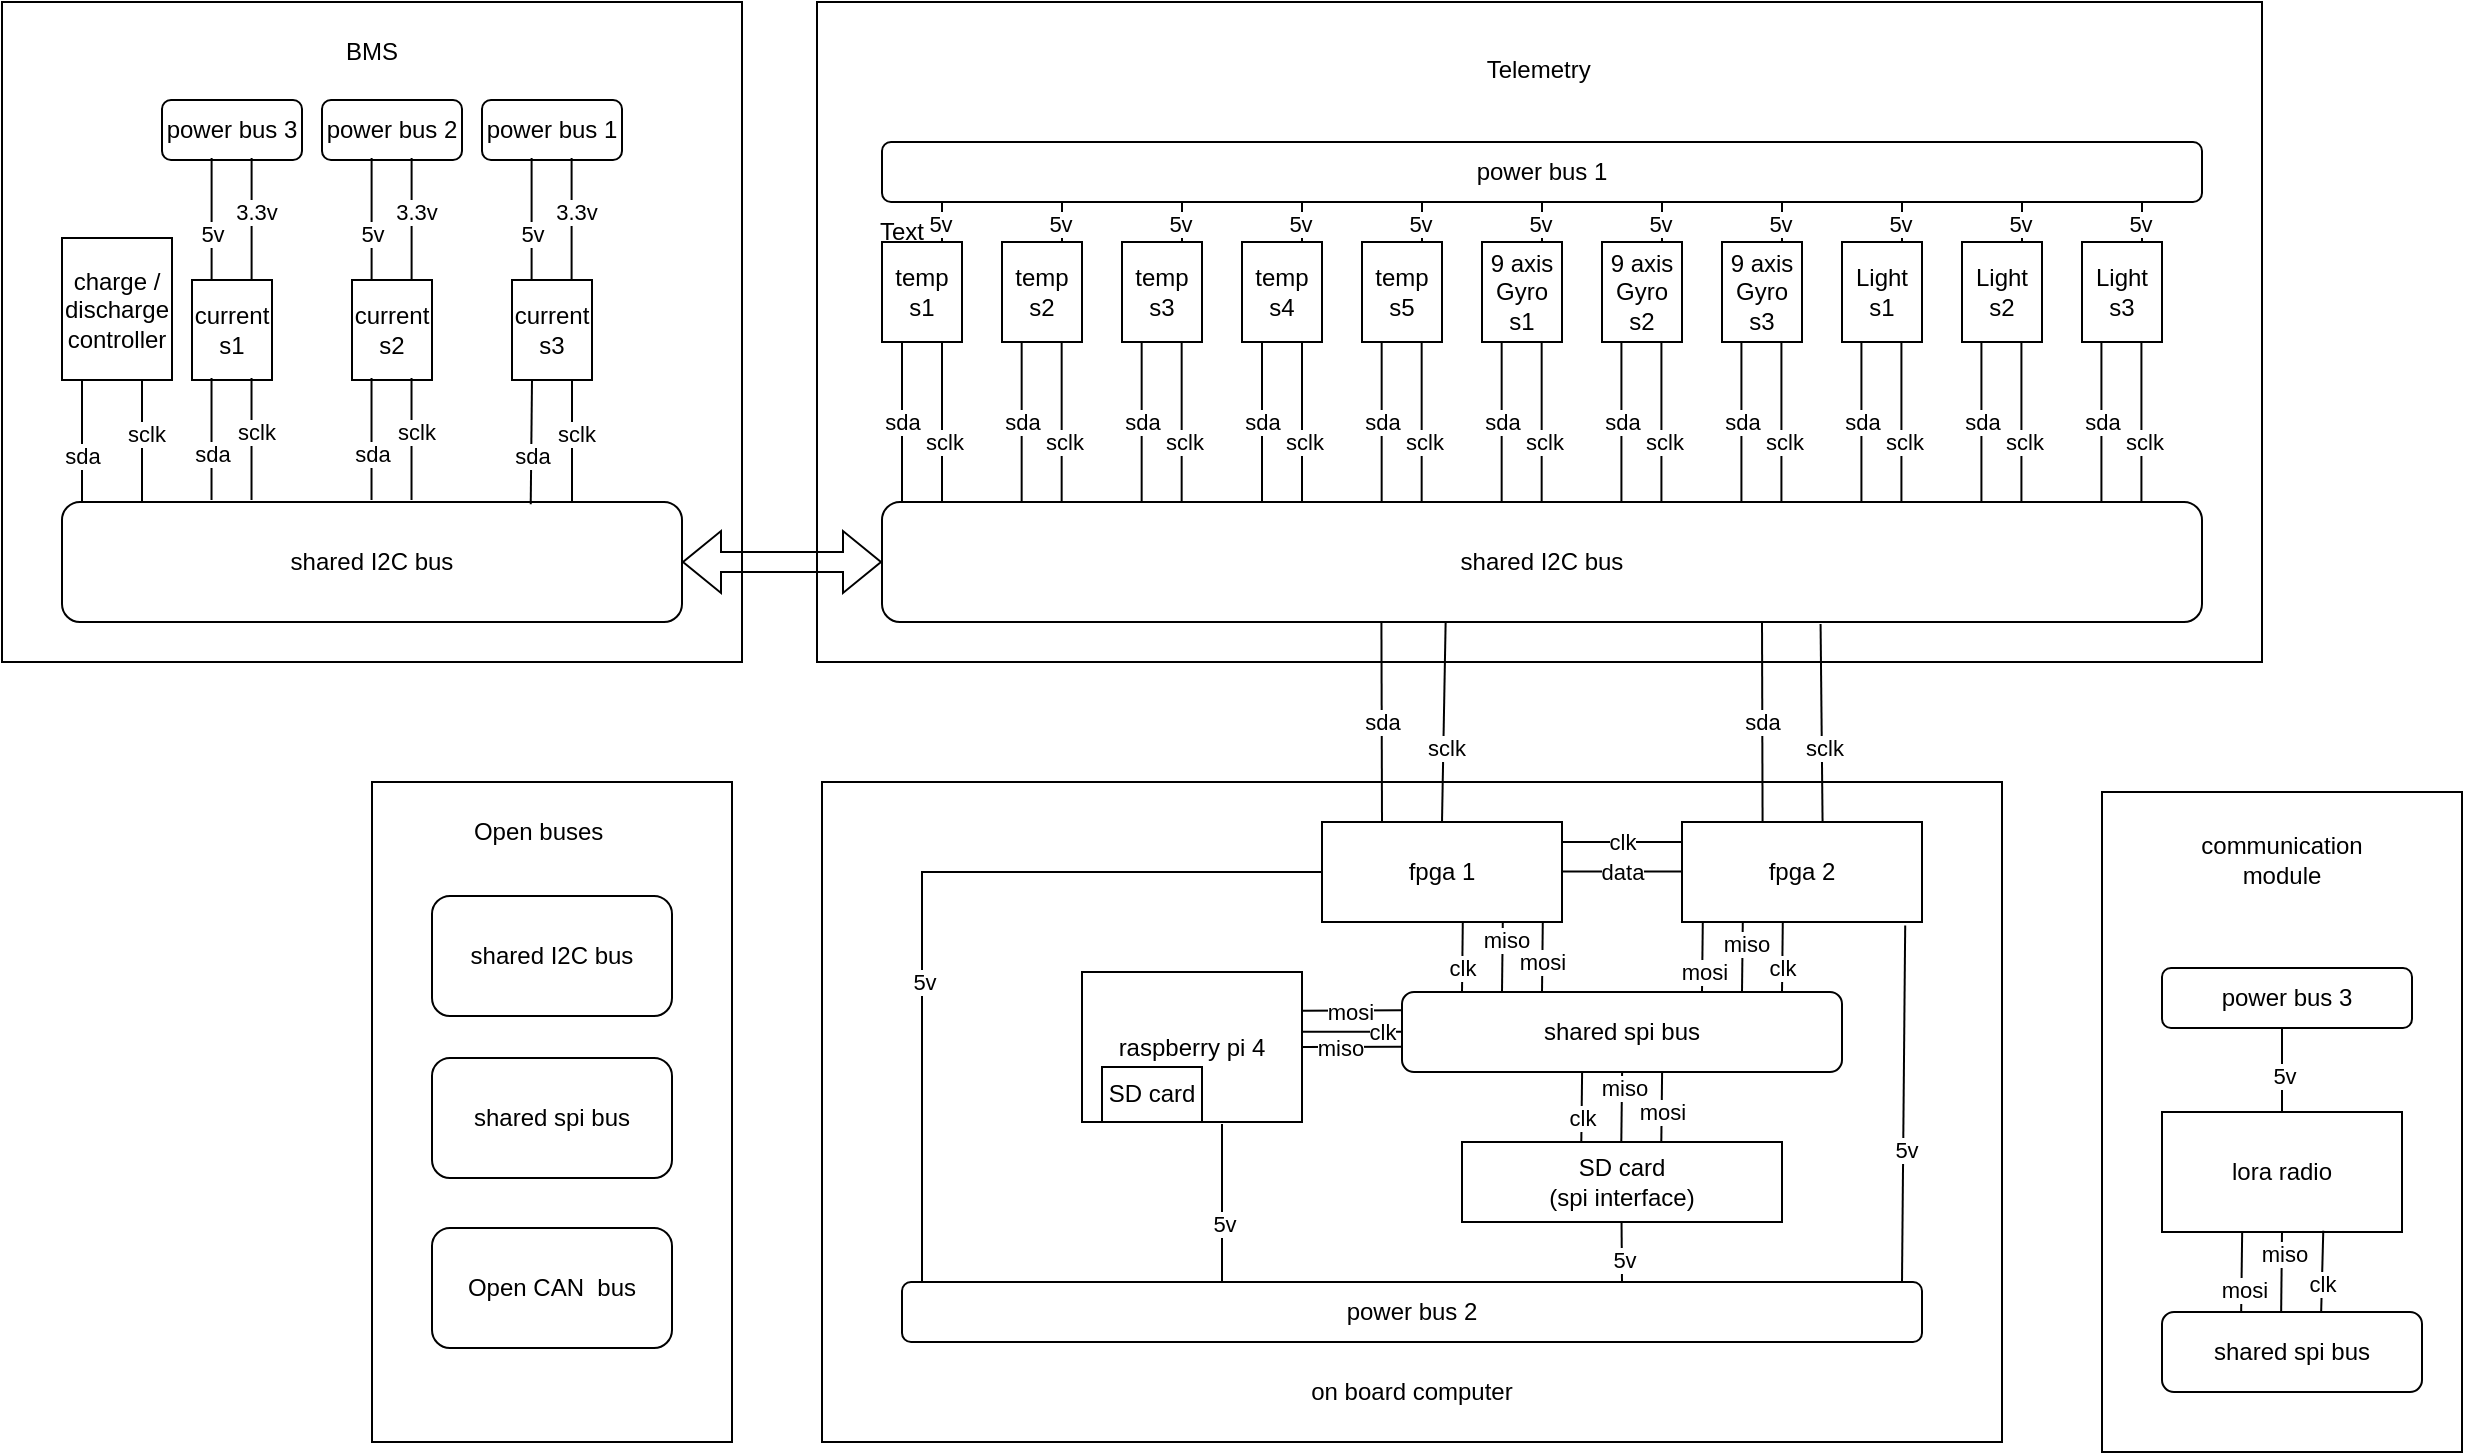 <mxfile version="25.0.3">
  <diagram name="Page-1" id="bsBIxXo66SyJ4SMhKerk">
    <mxGraphModel dx="2537" dy="2018" grid="1" gridSize="10" guides="1" tooltips="1" connect="1" arrows="1" fold="1" page="1" pageScale="1" pageWidth="850" pageHeight="1100" math="0" shadow="0">
      <root>
        <mxCell id="0" />
        <mxCell id="1" parent="0" />
        <mxCell id="qgOZdKixDzJ8qkSyJ_fD-238" value="" style="rounded=0;whiteSpace=wrap;html=1;" parent="1" vertex="1">
          <mxGeometry x="-95" y="380" width="180" height="330" as="geometry" />
        </mxCell>
        <mxCell id="qgOZdKixDzJ8qkSyJ_fD-114" value="" style="rounded=0;whiteSpace=wrap;html=1;" parent="1" vertex="1">
          <mxGeometry x="-280" y="-10" width="370" height="330" as="geometry" />
        </mxCell>
        <mxCell id="qgOZdKixDzJ8qkSyJ_fD-48" value="" style="rounded=0;whiteSpace=wrap;html=1;" parent="1" vertex="1">
          <mxGeometry x="127.5" y="-10" width="722.5" height="330" as="geometry" />
        </mxCell>
        <mxCell id="qgOZdKixDzJ8qkSyJ_fD-2" value="" style="rounded=0;whiteSpace=wrap;html=1;" parent="1" vertex="1">
          <mxGeometry x="130" y="380" width="590" height="330" as="geometry" />
        </mxCell>
        <mxCell id="qgOZdKixDzJ8qkSyJ_fD-5" value="shared I2C bus" style="rounded=1;whiteSpace=wrap;html=1;" parent="1" vertex="1">
          <mxGeometry x="160" y="240" width="660" height="60" as="geometry" />
        </mxCell>
        <mxCell id="qgOZdKixDzJ8qkSyJ_fD-6" value="raspberry pi 4" style="rounded=0;whiteSpace=wrap;html=1;" parent="1" vertex="1">
          <mxGeometry x="260" y="475" width="110" height="75" as="geometry" />
        </mxCell>
        <mxCell id="qgOZdKixDzJ8qkSyJ_fD-7" value="fpga 1" style="rounded=0;whiteSpace=wrap;html=1;" parent="1" vertex="1">
          <mxGeometry x="380" y="400" width="120" height="50" as="geometry" />
        </mxCell>
        <mxCell id="qgOZdKixDzJ8qkSyJ_fD-8" value="fpga 2" style="rounded=0;whiteSpace=wrap;html=1;" parent="1" vertex="1">
          <mxGeometry x="560" y="400" width="120" height="50" as="geometry" />
        </mxCell>
        <mxCell id="qgOZdKixDzJ8qkSyJ_fD-10" value="temp&lt;div&gt;s1&lt;/div&gt;" style="rounded=0;whiteSpace=wrap;html=1;" parent="1" vertex="1">
          <mxGeometry x="160" y="110" width="40" height="50" as="geometry" />
        </mxCell>
        <mxCell id="qgOZdKixDzJ8qkSyJ_fD-11" value="temp&lt;div&gt;s2&lt;/div&gt;" style="rounded=0;whiteSpace=wrap;html=1;" parent="1" vertex="1">
          <mxGeometry x="220" y="110" width="40" height="50" as="geometry" />
        </mxCell>
        <mxCell id="qgOZdKixDzJ8qkSyJ_fD-12" value="temp&lt;div&gt;s3&lt;/div&gt;" style="rounded=0;whiteSpace=wrap;html=1;" parent="1" vertex="1">
          <mxGeometry x="280" y="110" width="40" height="50" as="geometry" />
        </mxCell>
        <mxCell id="qgOZdKixDzJ8qkSyJ_fD-13" value="temp&lt;div&gt;s4&lt;/div&gt;" style="rounded=0;whiteSpace=wrap;html=1;" parent="1" vertex="1">
          <mxGeometry x="340" y="110" width="40" height="50" as="geometry" />
        </mxCell>
        <mxCell id="qgOZdKixDzJ8qkSyJ_fD-16" value="SD card" style="rounded=0;whiteSpace=wrap;html=1;" parent="1" vertex="1">
          <mxGeometry x="270" y="522.5" width="50" height="27.5" as="geometry" />
        </mxCell>
        <mxCell id="qgOZdKixDzJ8qkSyJ_fD-17" value="SD card&lt;div&gt;(spi interface)&lt;/div&gt;" style="rounded=0;whiteSpace=wrap;html=1;" parent="1" vertex="1">
          <mxGeometry x="450" y="560" width="160" height="40" as="geometry" />
        </mxCell>
        <mxCell id="qgOZdKixDzJ8qkSyJ_fD-18" value="temp&lt;div&gt;s5&lt;/div&gt;" style="rounded=0;whiteSpace=wrap;html=1;" parent="1" vertex="1">
          <mxGeometry x="400" y="110" width="40" height="50" as="geometry" />
        </mxCell>
        <mxCell id="qgOZdKixDzJ8qkSyJ_fD-21" value="9 axis&lt;div&gt;Gyro s1&lt;/div&gt;" style="rounded=0;whiteSpace=wrap;html=1;" parent="1" vertex="1">
          <mxGeometry x="460" y="110" width="40" height="50" as="geometry" />
        </mxCell>
        <mxCell id="qgOZdKixDzJ8qkSyJ_fD-22" value="9 axis&lt;div&gt;Gyro s2&lt;/div&gt;" style="rounded=0;whiteSpace=wrap;html=1;" parent="1" vertex="1">
          <mxGeometry x="520" y="110" width="40" height="50" as="geometry" />
        </mxCell>
        <mxCell id="qgOZdKixDzJ8qkSyJ_fD-23" value="9 axis&lt;div&gt;Gyro s3&lt;/div&gt;" style="rounded=0;whiteSpace=wrap;html=1;" parent="1" vertex="1">
          <mxGeometry x="580" y="110" width="40" height="50" as="geometry" />
        </mxCell>
        <mxCell id="qgOZdKixDzJ8qkSyJ_fD-25" value="current&lt;div&gt;s1&lt;/div&gt;" style="rounded=0;whiteSpace=wrap;html=1;" parent="1" vertex="1">
          <mxGeometry x="-185" y="129" width="40" height="50" as="geometry" />
        </mxCell>
        <mxCell id="qgOZdKixDzJ8qkSyJ_fD-26" value="current&lt;div&gt;s2&lt;/div&gt;" style="rounded=0;whiteSpace=wrap;html=1;" parent="1" vertex="1">
          <mxGeometry x="-105" y="129" width="40" height="50" as="geometry" />
        </mxCell>
        <mxCell id="qgOZdKixDzJ8qkSyJ_fD-27" value="current&lt;div&gt;s3&lt;/div&gt;" style="rounded=0;whiteSpace=wrap;html=1;" parent="1" vertex="1">
          <mxGeometry x="-25" y="129" width="40" height="50" as="geometry" />
        </mxCell>
        <mxCell id="qgOZdKixDzJ8qkSyJ_fD-49" value="Telemetry&amp;nbsp;" style="text;html=1;align=center;verticalAlign=middle;whiteSpace=wrap;rounded=0;" parent="1" vertex="1">
          <mxGeometry x="390" y="9" width="200" height="30" as="geometry" />
        </mxCell>
        <mxCell id="qgOZdKixDzJ8qkSyJ_fD-52" value="sda" style="endArrow=none;html=1;rounded=0;entryX=0.25;entryY=1;entryDx=0;entryDy=0;" parent="1" target="qgOZdKixDzJ8qkSyJ_fD-10" edge="1">
          <mxGeometry width="50" height="50" relative="1" as="geometry">
            <mxPoint x="170" y="240" as="sourcePoint" />
            <mxPoint x="220" y="190" as="targetPoint" />
          </mxGeometry>
        </mxCell>
        <mxCell id="qgOZdKixDzJ8qkSyJ_fD-53" value="" style="endArrow=none;html=1;rounded=0;entryX=0.25;entryY=1;entryDx=0;entryDy=0;" parent="1" edge="1">
          <mxGeometry width="50" height="50" relative="1" as="geometry">
            <mxPoint x="190" y="240" as="sourcePoint" />
            <mxPoint x="190" y="160" as="targetPoint" />
          </mxGeometry>
        </mxCell>
        <mxCell id="qgOZdKixDzJ8qkSyJ_fD-54" value="sclk" style="edgeLabel;html=1;align=center;verticalAlign=middle;resizable=0;points=[];" parent="qgOZdKixDzJ8qkSyJ_fD-53" vertex="1" connectable="0">
          <mxGeometry x="-0.25" y="-1" relative="1" as="geometry">
            <mxPoint as="offset" />
          </mxGeometry>
        </mxCell>
        <mxCell id="qgOZdKixDzJ8qkSyJ_fD-55" value="sda" style="endArrow=none;html=1;rounded=0;entryX=0.25;entryY=1;entryDx=0;entryDy=0;" parent="1" edge="1">
          <mxGeometry width="50" height="50" relative="1" as="geometry">
            <mxPoint x="229.83" y="240" as="sourcePoint" />
            <mxPoint x="229.83" y="160" as="targetPoint" />
          </mxGeometry>
        </mxCell>
        <mxCell id="qgOZdKixDzJ8qkSyJ_fD-56" value="" style="endArrow=none;html=1;rounded=0;entryX=0.25;entryY=1;entryDx=0;entryDy=0;" parent="1" edge="1">
          <mxGeometry width="50" height="50" relative="1" as="geometry">
            <mxPoint x="249.83" y="240" as="sourcePoint" />
            <mxPoint x="249.83" y="160" as="targetPoint" />
          </mxGeometry>
        </mxCell>
        <mxCell id="qgOZdKixDzJ8qkSyJ_fD-57" value="sclk" style="edgeLabel;html=1;align=center;verticalAlign=middle;resizable=0;points=[];" parent="qgOZdKixDzJ8qkSyJ_fD-56" vertex="1" connectable="0">
          <mxGeometry x="-0.25" y="-1" relative="1" as="geometry">
            <mxPoint as="offset" />
          </mxGeometry>
        </mxCell>
        <mxCell id="qgOZdKixDzJ8qkSyJ_fD-58" value="sda" style="endArrow=none;html=1;rounded=0;entryX=0.25;entryY=1;entryDx=0;entryDy=0;" parent="1" edge="1">
          <mxGeometry width="50" height="50" relative="1" as="geometry">
            <mxPoint x="289.83" y="240" as="sourcePoint" />
            <mxPoint x="289.83" y="160" as="targetPoint" />
          </mxGeometry>
        </mxCell>
        <mxCell id="qgOZdKixDzJ8qkSyJ_fD-59" value="" style="endArrow=none;html=1;rounded=0;entryX=0.25;entryY=1;entryDx=0;entryDy=0;" parent="1" edge="1">
          <mxGeometry width="50" height="50" relative="1" as="geometry">
            <mxPoint x="309.83" y="240" as="sourcePoint" />
            <mxPoint x="309.83" y="160" as="targetPoint" />
          </mxGeometry>
        </mxCell>
        <mxCell id="qgOZdKixDzJ8qkSyJ_fD-60" value="sclk" style="edgeLabel;html=1;align=center;verticalAlign=middle;resizable=0;points=[];" parent="qgOZdKixDzJ8qkSyJ_fD-59" vertex="1" connectable="0">
          <mxGeometry x="-0.25" y="-1" relative="1" as="geometry">
            <mxPoint as="offset" />
          </mxGeometry>
        </mxCell>
        <mxCell id="qgOZdKixDzJ8qkSyJ_fD-61" value="sda" style="endArrow=none;html=1;rounded=0;entryX=0.25;entryY=1;entryDx=0;entryDy=0;" parent="1" edge="1">
          <mxGeometry width="50" height="50" relative="1" as="geometry">
            <mxPoint x="350" y="240" as="sourcePoint" />
            <mxPoint x="350" y="160" as="targetPoint" />
          </mxGeometry>
        </mxCell>
        <mxCell id="qgOZdKixDzJ8qkSyJ_fD-62" value="" style="endArrow=none;html=1;rounded=0;entryX=0.25;entryY=1;entryDx=0;entryDy=0;" parent="1" edge="1">
          <mxGeometry width="50" height="50" relative="1" as="geometry">
            <mxPoint x="370" y="240" as="sourcePoint" />
            <mxPoint x="370" y="160" as="targetPoint" />
          </mxGeometry>
        </mxCell>
        <mxCell id="qgOZdKixDzJ8qkSyJ_fD-63" value="sclk" style="edgeLabel;html=1;align=center;verticalAlign=middle;resizable=0;points=[];" parent="qgOZdKixDzJ8qkSyJ_fD-62" vertex="1" connectable="0">
          <mxGeometry x="-0.25" y="-1" relative="1" as="geometry">
            <mxPoint as="offset" />
          </mxGeometry>
        </mxCell>
        <mxCell id="qgOZdKixDzJ8qkSyJ_fD-64" value="sda" style="endArrow=none;html=1;rounded=0;entryX=0.25;entryY=1;entryDx=0;entryDy=0;" parent="1" edge="1">
          <mxGeometry width="50" height="50" relative="1" as="geometry">
            <mxPoint x="409.83" y="240" as="sourcePoint" />
            <mxPoint x="409.83" y="160" as="targetPoint" />
          </mxGeometry>
        </mxCell>
        <mxCell id="qgOZdKixDzJ8qkSyJ_fD-65" value="" style="endArrow=none;html=1;rounded=0;entryX=0.25;entryY=1;entryDx=0;entryDy=0;" parent="1" edge="1">
          <mxGeometry width="50" height="50" relative="1" as="geometry">
            <mxPoint x="429.83" y="240" as="sourcePoint" />
            <mxPoint x="429.83" y="160" as="targetPoint" />
          </mxGeometry>
        </mxCell>
        <mxCell id="qgOZdKixDzJ8qkSyJ_fD-66" value="sclk" style="edgeLabel;html=1;align=center;verticalAlign=middle;resizable=0;points=[];" parent="qgOZdKixDzJ8qkSyJ_fD-65" vertex="1" connectable="0">
          <mxGeometry x="-0.25" y="-1" relative="1" as="geometry">
            <mxPoint as="offset" />
          </mxGeometry>
        </mxCell>
        <mxCell id="qgOZdKixDzJ8qkSyJ_fD-67" value="sda" style="endArrow=none;html=1;rounded=0;entryX=0.25;entryY=1;entryDx=0;entryDy=0;" parent="1" edge="1">
          <mxGeometry width="50" height="50" relative="1" as="geometry">
            <mxPoint x="469.83" y="240" as="sourcePoint" />
            <mxPoint x="469.83" y="160" as="targetPoint" />
          </mxGeometry>
        </mxCell>
        <mxCell id="qgOZdKixDzJ8qkSyJ_fD-68" value="" style="endArrow=none;html=1;rounded=0;entryX=0.25;entryY=1;entryDx=0;entryDy=0;" parent="1" edge="1">
          <mxGeometry width="50" height="50" relative="1" as="geometry">
            <mxPoint x="489.83" y="240" as="sourcePoint" />
            <mxPoint x="489.83" y="160" as="targetPoint" />
          </mxGeometry>
        </mxCell>
        <mxCell id="qgOZdKixDzJ8qkSyJ_fD-69" value="sclk" style="edgeLabel;html=1;align=center;verticalAlign=middle;resizable=0;points=[];" parent="qgOZdKixDzJ8qkSyJ_fD-68" vertex="1" connectable="0">
          <mxGeometry x="-0.25" y="-1" relative="1" as="geometry">
            <mxPoint as="offset" />
          </mxGeometry>
        </mxCell>
        <mxCell id="qgOZdKixDzJ8qkSyJ_fD-70" value="sda" style="endArrow=none;html=1;rounded=0;entryX=0.25;entryY=1;entryDx=0;entryDy=0;" parent="1" edge="1">
          <mxGeometry width="50" height="50" relative="1" as="geometry">
            <mxPoint x="529.71" y="240" as="sourcePoint" />
            <mxPoint x="529.71" y="160" as="targetPoint" />
          </mxGeometry>
        </mxCell>
        <mxCell id="qgOZdKixDzJ8qkSyJ_fD-71" value="" style="endArrow=none;html=1;rounded=0;entryX=0.25;entryY=1;entryDx=0;entryDy=0;" parent="1" edge="1">
          <mxGeometry width="50" height="50" relative="1" as="geometry">
            <mxPoint x="549.71" y="240" as="sourcePoint" />
            <mxPoint x="549.71" y="160" as="targetPoint" />
          </mxGeometry>
        </mxCell>
        <mxCell id="qgOZdKixDzJ8qkSyJ_fD-72" value="sclk" style="edgeLabel;html=1;align=center;verticalAlign=middle;resizable=0;points=[];" parent="qgOZdKixDzJ8qkSyJ_fD-71" vertex="1" connectable="0">
          <mxGeometry x="-0.25" y="-1" relative="1" as="geometry">
            <mxPoint as="offset" />
          </mxGeometry>
        </mxCell>
        <mxCell id="qgOZdKixDzJ8qkSyJ_fD-73" value="sda" style="endArrow=none;html=1;rounded=0;entryX=0.25;entryY=1;entryDx=0;entryDy=0;" parent="1" edge="1">
          <mxGeometry width="50" height="50" relative="1" as="geometry">
            <mxPoint x="589.71" y="240" as="sourcePoint" />
            <mxPoint x="589.71" y="160" as="targetPoint" />
          </mxGeometry>
        </mxCell>
        <mxCell id="qgOZdKixDzJ8qkSyJ_fD-74" value="" style="endArrow=none;html=1;rounded=0;entryX=0.25;entryY=1;entryDx=0;entryDy=0;" parent="1" edge="1">
          <mxGeometry width="50" height="50" relative="1" as="geometry">
            <mxPoint x="609.71" y="240" as="sourcePoint" />
            <mxPoint x="609.71" y="160" as="targetPoint" />
          </mxGeometry>
        </mxCell>
        <mxCell id="qgOZdKixDzJ8qkSyJ_fD-75" value="sclk" style="edgeLabel;html=1;align=center;verticalAlign=middle;resizable=0;points=[];" parent="qgOZdKixDzJ8qkSyJ_fD-74" vertex="1" connectable="0">
          <mxGeometry x="-0.25" y="-1" relative="1" as="geometry">
            <mxPoint as="offset" />
          </mxGeometry>
        </mxCell>
        <mxCell id="qgOZdKixDzJ8qkSyJ_fD-76" value="sda" style="endArrow=none;html=1;rounded=0;entryX=0.25;entryY=1;entryDx=0;entryDy=0;" parent="1" edge="1">
          <mxGeometry width="50" height="50" relative="1" as="geometry">
            <mxPoint x="649.71" y="240" as="sourcePoint" />
            <mxPoint x="649.71" y="160" as="targetPoint" />
          </mxGeometry>
        </mxCell>
        <mxCell id="qgOZdKixDzJ8qkSyJ_fD-77" value="" style="endArrow=none;html=1;rounded=0;entryX=0.25;entryY=1;entryDx=0;entryDy=0;" parent="1" edge="1">
          <mxGeometry width="50" height="50" relative="1" as="geometry">
            <mxPoint x="669.71" y="240" as="sourcePoint" />
            <mxPoint x="669.71" y="160" as="targetPoint" />
          </mxGeometry>
        </mxCell>
        <mxCell id="qgOZdKixDzJ8qkSyJ_fD-78" value="sclk" style="edgeLabel;html=1;align=center;verticalAlign=middle;resizable=0;points=[];" parent="qgOZdKixDzJ8qkSyJ_fD-77" vertex="1" connectable="0">
          <mxGeometry x="-0.25" y="-1" relative="1" as="geometry">
            <mxPoint as="offset" />
          </mxGeometry>
        </mxCell>
        <mxCell id="qgOZdKixDzJ8qkSyJ_fD-79" value="sda" style="endArrow=none;html=1;rounded=0;entryX=0.25;entryY=1;entryDx=0;entryDy=0;exitX=0.25;exitY=0;exitDx=0;exitDy=0;" parent="1" source="qgOZdKixDzJ8qkSyJ_fD-7" edge="1">
          <mxGeometry width="50" height="50" relative="1" as="geometry">
            <mxPoint x="409.71" y="380" as="sourcePoint" />
            <mxPoint x="409.71" y="300" as="targetPoint" />
          </mxGeometry>
        </mxCell>
        <mxCell id="qgOZdKixDzJ8qkSyJ_fD-80" value="" style="endArrow=none;html=1;rounded=0;exitX=0.422;exitY=0;exitDx=0;exitDy=0;exitPerimeter=0;entryX=0.427;entryY=0.999;entryDx=0;entryDy=0;entryPerimeter=0;" parent="1" target="qgOZdKixDzJ8qkSyJ_fD-5" edge="1">
          <mxGeometry width="50" height="50" relative="1" as="geometry">
            <mxPoint x="440" y="400" as="sourcePoint" />
            <mxPoint x="436.378" y="320" as="targetPoint" />
          </mxGeometry>
        </mxCell>
        <mxCell id="qgOZdKixDzJ8qkSyJ_fD-81" value="sclk" style="edgeLabel;html=1;align=center;verticalAlign=middle;resizable=0;points=[];" parent="qgOZdKixDzJ8qkSyJ_fD-80" vertex="1" connectable="0">
          <mxGeometry x="-0.25" y="-1" relative="1" as="geometry">
            <mxPoint as="offset" />
          </mxGeometry>
        </mxCell>
        <mxCell id="qgOZdKixDzJ8qkSyJ_fD-84" value="sda" style="endArrow=none;html=1;rounded=0;entryX=0.25;entryY=1;entryDx=0;entryDy=0;exitX=0.25;exitY=0;exitDx=0;exitDy=0;" parent="1" edge="1">
          <mxGeometry width="50" height="50" relative="1" as="geometry">
            <mxPoint x="600.29" y="400" as="sourcePoint" />
            <mxPoint x="600" y="300" as="targetPoint" />
          </mxGeometry>
        </mxCell>
        <mxCell id="qgOZdKixDzJ8qkSyJ_fD-85" value="" style="endArrow=none;html=1;rounded=0;exitX=0.422;exitY=0;exitDx=0;exitDy=0;exitPerimeter=0;entryX=0.537;entryY=1.011;entryDx=0;entryDy=0;entryPerimeter=0;" parent="1" edge="1">
          <mxGeometry width="50" height="50" relative="1" as="geometry">
            <mxPoint x="630.29" y="400" as="sourcePoint" />
            <mxPoint x="629.29" y="301" as="targetPoint" />
          </mxGeometry>
        </mxCell>
        <mxCell id="qgOZdKixDzJ8qkSyJ_fD-86" value="sclk" style="edgeLabel;html=1;align=center;verticalAlign=middle;resizable=0;points=[];" parent="qgOZdKixDzJ8qkSyJ_fD-85" vertex="1" connectable="0">
          <mxGeometry x="-0.25" y="-1" relative="1" as="geometry">
            <mxPoint as="offset" />
          </mxGeometry>
        </mxCell>
        <mxCell id="qgOZdKixDzJ8qkSyJ_fD-87" value="clk" style="endArrow=none;html=1;rounded=0;entryX=0;entryY=0.5;entryDx=0;entryDy=0;exitX=1;exitY=0.5;exitDx=0;exitDy=0;" parent="1" edge="1">
          <mxGeometry width="50" height="50" relative="1" as="geometry">
            <mxPoint x="500" y="410" as="sourcePoint" />
            <mxPoint x="560" y="410" as="targetPoint" />
          </mxGeometry>
        </mxCell>
        <mxCell id="qgOZdKixDzJ8qkSyJ_fD-88" value="data" style="endArrow=none;html=1;rounded=0;entryX=0;entryY=0.5;entryDx=0;entryDy=0;exitX=1;exitY=0.5;exitDx=0;exitDy=0;" parent="1" edge="1">
          <mxGeometry width="50" height="50" relative="1" as="geometry">
            <mxPoint x="500" y="424.71" as="sourcePoint" />
            <mxPoint x="560" y="424.71" as="targetPoint" />
          </mxGeometry>
        </mxCell>
        <mxCell id="qgOZdKixDzJ8qkSyJ_fD-101" value="" style="endArrow=none;html=1;rounded=0;entryX=0.67;entryY=0.992;entryDx=0;entryDy=0;entryPerimeter=0;exitX=0;exitY=0;exitDx=0;exitDy=0;" parent="1" edge="1">
          <mxGeometry width="50" height="50" relative="1" as="geometry">
            <mxPoint x="470" y="485.4" as="sourcePoint" />
            <mxPoint x="470.4" y="450" as="targetPoint" />
          </mxGeometry>
        </mxCell>
        <mxCell id="qgOZdKixDzJ8qkSyJ_fD-107" value="miso" style="edgeLabel;html=1;align=center;verticalAlign=middle;resizable=0;points=[];" parent="qgOZdKixDzJ8qkSyJ_fD-101" vertex="1" connectable="0">
          <mxGeometry x="0.537" y="-1" relative="1" as="geometry">
            <mxPoint as="offset" />
          </mxGeometry>
        </mxCell>
        <mxCell id="qgOZdKixDzJ8qkSyJ_fD-102" value="" style="endArrow=none;html=1;rounded=0;entryX=0.67;entryY=0.992;entryDx=0;entryDy=0;entryPerimeter=0;exitX=0;exitY=0;exitDx=0;exitDy=0;" parent="1" edge="1">
          <mxGeometry width="50" height="50" relative="1" as="geometry">
            <mxPoint x="490" y="485.4" as="sourcePoint" />
            <mxPoint x="490.4" y="450" as="targetPoint" />
          </mxGeometry>
        </mxCell>
        <mxCell id="qgOZdKixDzJ8qkSyJ_fD-108" value="mosi" style="edgeLabel;html=1;align=center;verticalAlign=middle;resizable=0;points=[];" parent="qgOZdKixDzJ8qkSyJ_fD-102" vertex="1" connectable="0">
          <mxGeometry x="-0.638" relative="1" as="geometry">
            <mxPoint y="-9" as="offset" />
          </mxGeometry>
        </mxCell>
        <mxCell id="qgOZdKixDzJ8qkSyJ_fD-103" value="" style="endArrow=none;html=1;rounded=0;entryX=0.67;entryY=0.992;entryDx=0;entryDy=0;entryPerimeter=0;exitX=0;exitY=0;exitDx=0;exitDy=0;" parent="1" edge="1">
          <mxGeometry width="50" height="50" relative="1" as="geometry">
            <mxPoint x="570" y="485.4" as="sourcePoint" />
            <mxPoint x="570.4" y="450" as="targetPoint" />
          </mxGeometry>
        </mxCell>
        <mxCell id="qgOZdKixDzJ8qkSyJ_fD-109" value="mosi" style="edgeLabel;html=1;align=center;verticalAlign=middle;resizable=0;points=[];" parent="qgOZdKixDzJ8qkSyJ_fD-103" vertex="1" connectable="0">
          <mxGeometry x="-0.419" y="-1" relative="1" as="geometry">
            <mxPoint as="offset" />
          </mxGeometry>
        </mxCell>
        <mxCell id="qgOZdKixDzJ8qkSyJ_fD-104" value="" style="endArrow=none;html=1;rounded=0;entryX=0.67;entryY=0.992;entryDx=0;entryDy=0;entryPerimeter=0;exitX=0;exitY=0;exitDx=0;exitDy=0;" parent="1" edge="1">
          <mxGeometry width="50" height="50" relative="1" as="geometry">
            <mxPoint x="590" y="485.4" as="sourcePoint" />
            <mxPoint x="590.4" y="450" as="targetPoint" />
          </mxGeometry>
        </mxCell>
        <mxCell id="qgOZdKixDzJ8qkSyJ_fD-110" value="miso" style="edgeLabel;html=1;align=center;verticalAlign=middle;resizable=0;points=[];" parent="qgOZdKixDzJ8qkSyJ_fD-104" vertex="1" connectable="0">
          <mxGeometry x="0.647" y="-1" relative="1" as="geometry">
            <mxPoint y="4" as="offset" />
          </mxGeometry>
        </mxCell>
        <mxCell id="qgOZdKixDzJ8qkSyJ_fD-105" value="" style="endArrow=none;html=1;rounded=0;entryX=0.67;entryY=0.992;entryDx=0;entryDy=0;entryPerimeter=0;exitX=0;exitY=0;exitDx=0;exitDy=0;" parent="1" edge="1">
          <mxGeometry width="50" height="50" relative="1" as="geometry">
            <mxPoint x="450" y="485.4" as="sourcePoint" />
            <mxPoint x="450.4" y="450" as="targetPoint" />
          </mxGeometry>
        </mxCell>
        <mxCell id="qgOZdKixDzJ8qkSyJ_fD-106" value="clk" style="edgeLabel;html=1;align=center;verticalAlign=middle;resizable=0;points=[];" parent="qgOZdKixDzJ8qkSyJ_fD-105" vertex="1" connectable="0">
          <mxGeometry x="-0.292" relative="1" as="geometry">
            <mxPoint as="offset" />
          </mxGeometry>
        </mxCell>
        <mxCell id="qgOZdKixDzJ8qkSyJ_fD-111" value="" style="endArrow=none;html=1;rounded=0;entryX=0.67;entryY=0.992;entryDx=0;entryDy=0;entryPerimeter=0;exitX=0;exitY=0;exitDx=0;exitDy=0;" parent="1" edge="1">
          <mxGeometry width="50" height="50" relative="1" as="geometry">
            <mxPoint x="610" y="485.4" as="sourcePoint" />
            <mxPoint x="610.4" y="450" as="targetPoint" />
          </mxGeometry>
        </mxCell>
        <mxCell id="qgOZdKixDzJ8qkSyJ_fD-112" value="clk" style="edgeLabel;html=1;align=center;verticalAlign=middle;resizable=0;points=[];" parent="qgOZdKixDzJ8qkSyJ_fD-111" vertex="1" connectable="0">
          <mxGeometry x="-0.292" relative="1" as="geometry">
            <mxPoint as="offset" />
          </mxGeometry>
        </mxCell>
        <mxCell id="qgOZdKixDzJ8qkSyJ_fD-116" value="shared I2C bus" style="rounded=1;whiteSpace=wrap;html=1;" parent="1" vertex="1">
          <mxGeometry x="-250" y="240" width="310" height="60" as="geometry" />
        </mxCell>
        <mxCell id="qgOZdKixDzJ8qkSyJ_fD-117" value="" style="shape=flexArrow;endArrow=classic;startArrow=classic;html=1;rounded=0;exitX=1;exitY=0.5;exitDx=0;exitDy=0;entryX=0;entryY=0.5;entryDx=0;entryDy=0;" parent="1" source="qgOZdKixDzJ8qkSyJ_fD-116" target="qgOZdKixDzJ8qkSyJ_fD-5" edge="1">
          <mxGeometry width="100" height="100" relative="1" as="geometry">
            <mxPoint x="-60" y="290" as="sourcePoint" />
            <mxPoint x="40" y="190" as="targetPoint" />
          </mxGeometry>
        </mxCell>
        <mxCell id="qgOZdKixDzJ8qkSyJ_fD-119" value="" style="endArrow=none;html=1;rounded=0;entryX=0.25;entryY=1;entryDx=0;entryDy=0;exitX=0.756;exitY=0.018;exitDx=0;exitDy=0;exitPerimeter=0;" parent="1" source="qgOZdKixDzJ8qkSyJ_fD-116" target="qgOZdKixDzJ8qkSyJ_fD-27" edge="1">
          <mxGeometry width="50" height="50" relative="1" as="geometry">
            <mxPoint x="20" y="200.002" as="sourcePoint" />
            <mxPoint x="-50" y="202.19" as="targetPoint" />
          </mxGeometry>
        </mxCell>
        <mxCell id="qgOZdKixDzJ8qkSyJ_fD-122" value="sda" style="edgeLabel;html=1;align=center;verticalAlign=middle;resizable=0;points=[];" parent="qgOZdKixDzJ8qkSyJ_fD-119" vertex="1" connectable="0">
          <mxGeometry x="-0.224" relative="1" as="geometry">
            <mxPoint as="offset" />
          </mxGeometry>
        </mxCell>
        <mxCell id="qgOZdKixDzJ8qkSyJ_fD-121" value="" style="endArrow=none;html=1;rounded=0;entryX=0.25;entryY=1;entryDx=0;entryDy=0;exitX=0.756;exitY=0.018;exitDx=0;exitDy=0;exitPerimeter=0;" parent="1" edge="1">
          <mxGeometry width="50" height="50" relative="1" as="geometry">
            <mxPoint x="5" y="240" as="sourcePoint" />
            <mxPoint x="5" y="179" as="targetPoint" />
          </mxGeometry>
        </mxCell>
        <mxCell id="qgOZdKixDzJ8qkSyJ_fD-123" value="sclk" style="edgeLabel;html=1;align=center;verticalAlign=middle;resizable=0;points=[];" parent="qgOZdKixDzJ8qkSyJ_fD-121" vertex="1" connectable="0">
          <mxGeometry x="0.12" y="-2" relative="1" as="geometry">
            <mxPoint as="offset" />
          </mxGeometry>
        </mxCell>
        <mxCell id="qgOZdKixDzJ8qkSyJ_fD-124" value="power bus 1" style="rounded=1;whiteSpace=wrap;html=1;" parent="1" vertex="1">
          <mxGeometry x="-40" y="39" width="70" height="30" as="geometry" />
        </mxCell>
        <mxCell id="qgOZdKixDzJ8qkSyJ_fD-126" value="" style="endArrow=none;html=1;rounded=0;entryX=0.25;entryY=1;entryDx=0;entryDy=0;exitX=0.756;exitY=0.018;exitDx=0;exitDy=0;exitPerimeter=0;" parent="1" edge="1">
          <mxGeometry width="50" height="50" relative="1" as="geometry">
            <mxPoint x="-15.2" y="129" as="sourcePoint" />
            <mxPoint x="-15.2" y="68" as="targetPoint" />
          </mxGeometry>
        </mxCell>
        <mxCell id="qgOZdKixDzJ8qkSyJ_fD-127" value="5v" style="edgeLabel;html=1;align=center;verticalAlign=middle;resizable=0;points=[];" parent="qgOZdKixDzJ8qkSyJ_fD-126" vertex="1" connectable="0">
          <mxGeometry x="-0.224" relative="1" as="geometry">
            <mxPoint as="offset" />
          </mxGeometry>
        </mxCell>
        <mxCell id="qgOZdKixDzJ8qkSyJ_fD-128" value="" style="endArrow=none;html=1;rounded=0;entryX=0.25;entryY=1;entryDx=0;entryDy=0;exitX=0.756;exitY=0.018;exitDx=0;exitDy=0;exitPerimeter=0;" parent="1" edge="1">
          <mxGeometry width="50" height="50" relative="1" as="geometry">
            <mxPoint x="4.8" y="129" as="sourcePoint" />
            <mxPoint x="4.8" y="68" as="targetPoint" />
          </mxGeometry>
        </mxCell>
        <mxCell id="qgOZdKixDzJ8qkSyJ_fD-129" value="3.3v" style="edgeLabel;html=1;align=center;verticalAlign=middle;resizable=0;points=[];" parent="qgOZdKixDzJ8qkSyJ_fD-128" vertex="1" connectable="0">
          <mxGeometry x="0.12" y="-2" relative="1" as="geometry">
            <mxPoint as="offset" />
          </mxGeometry>
        </mxCell>
        <mxCell id="qgOZdKixDzJ8qkSyJ_fD-130" value="power bus 1" style="rounded=1;whiteSpace=wrap;html=1;" parent="1" vertex="1">
          <mxGeometry x="160" y="60" width="660" height="30" as="geometry" />
        </mxCell>
        <mxCell id="qgOZdKixDzJ8qkSyJ_fD-131" value="" style="endArrow=none;html=1;rounded=0;exitX=0.75;exitY=0;exitDx=0;exitDy=0;" parent="1" source="qgOZdKixDzJ8qkSyJ_fD-10" edge="1">
          <mxGeometry width="50" height="50" relative="1" as="geometry">
            <mxPoint x="140" y="140" as="sourcePoint" />
            <mxPoint x="190" y="90" as="targetPoint" />
          </mxGeometry>
        </mxCell>
        <mxCell id="qgOZdKixDzJ8qkSyJ_fD-132" value="5v" style="edgeLabel;html=1;align=center;verticalAlign=middle;resizable=0;points=[];" parent="qgOZdKixDzJ8qkSyJ_fD-131" vertex="1" connectable="0">
          <mxGeometry x="-0.033" y="1" relative="1" as="geometry">
            <mxPoint as="offset" />
          </mxGeometry>
        </mxCell>
        <mxCell id="qgOZdKixDzJ8qkSyJ_fD-134" value="" style="endArrow=none;html=1;rounded=0;exitX=0.75;exitY=0;exitDx=0;exitDy=0;" parent="1" edge="1">
          <mxGeometry width="50" height="50" relative="1" as="geometry">
            <mxPoint x="250" y="110" as="sourcePoint" />
            <mxPoint x="250" y="90" as="targetPoint" />
          </mxGeometry>
        </mxCell>
        <mxCell id="qgOZdKixDzJ8qkSyJ_fD-135" value="5v" style="edgeLabel;html=1;align=center;verticalAlign=middle;resizable=0;points=[];" parent="qgOZdKixDzJ8qkSyJ_fD-134" vertex="1" connectable="0">
          <mxGeometry x="-0.033" y="1" relative="1" as="geometry">
            <mxPoint as="offset" />
          </mxGeometry>
        </mxCell>
        <mxCell id="qgOZdKixDzJ8qkSyJ_fD-136" value="" style="endArrow=none;html=1;rounded=0;exitX=0.75;exitY=0;exitDx=0;exitDy=0;" parent="1" edge="1">
          <mxGeometry width="50" height="50" relative="1" as="geometry">
            <mxPoint x="310" y="110" as="sourcePoint" />
            <mxPoint x="310" y="90" as="targetPoint" />
          </mxGeometry>
        </mxCell>
        <mxCell id="qgOZdKixDzJ8qkSyJ_fD-137" value="5v" style="edgeLabel;html=1;align=center;verticalAlign=middle;resizable=0;points=[];" parent="qgOZdKixDzJ8qkSyJ_fD-136" vertex="1" connectable="0">
          <mxGeometry x="-0.033" y="1" relative="1" as="geometry">
            <mxPoint as="offset" />
          </mxGeometry>
        </mxCell>
        <mxCell id="qgOZdKixDzJ8qkSyJ_fD-138" value="" style="endArrow=none;html=1;rounded=0;exitX=0.75;exitY=0;exitDx=0;exitDy=0;" parent="1" edge="1">
          <mxGeometry width="50" height="50" relative="1" as="geometry">
            <mxPoint x="370" y="110" as="sourcePoint" />
            <mxPoint x="370" y="90" as="targetPoint" />
          </mxGeometry>
        </mxCell>
        <mxCell id="qgOZdKixDzJ8qkSyJ_fD-139" value="5v" style="edgeLabel;html=1;align=center;verticalAlign=middle;resizable=0;points=[];" parent="qgOZdKixDzJ8qkSyJ_fD-138" vertex="1" connectable="0">
          <mxGeometry x="-0.033" y="1" relative="1" as="geometry">
            <mxPoint as="offset" />
          </mxGeometry>
        </mxCell>
        <mxCell id="qgOZdKixDzJ8qkSyJ_fD-140" value="" style="endArrow=none;html=1;rounded=0;exitX=0.75;exitY=0;exitDx=0;exitDy=0;" parent="1" edge="1">
          <mxGeometry width="50" height="50" relative="1" as="geometry">
            <mxPoint x="430" y="110" as="sourcePoint" />
            <mxPoint x="430" y="90" as="targetPoint" />
          </mxGeometry>
        </mxCell>
        <mxCell id="qgOZdKixDzJ8qkSyJ_fD-141" value="5v" style="edgeLabel;html=1;align=center;verticalAlign=middle;resizable=0;points=[];" parent="qgOZdKixDzJ8qkSyJ_fD-140" vertex="1" connectable="0">
          <mxGeometry x="-0.033" y="1" relative="1" as="geometry">
            <mxPoint as="offset" />
          </mxGeometry>
        </mxCell>
        <mxCell id="qgOZdKixDzJ8qkSyJ_fD-142" value="" style="endArrow=none;html=1;rounded=0;exitX=0.75;exitY=0;exitDx=0;exitDy=0;" parent="1" edge="1">
          <mxGeometry width="50" height="50" relative="1" as="geometry">
            <mxPoint x="490" y="110" as="sourcePoint" />
            <mxPoint x="490" y="90" as="targetPoint" />
          </mxGeometry>
        </mxCell>
        <mxCell id="qgOZdKixDzJ8qkSyJ_fD-143" value="5v" style="edgeLabel;html=1;align=center;verticalAlign=middle;resizable=0;points=[];" parent="qgOZdKixDzJ8qkSyJ_fD-142" vertex="1" connectable="0">
          <mxGeometry x="-0.033" y="1" relative="1" as="geometry">
            <mxPoint as="offset" />
          </mxGeometry>
        </mxCell>
        <mxCell id="qgOZdKixDzJ8qkSyJ_fD-144" value="" style="endArrow=none;html=1;rounded=0;exitX=0.75;exitY=0;exitDx=0;exitDy=0;" parent="1" edge="1">
          <mxGeometry width="50" height="50" relative="1" as="geometry">
            <mxPoint x="550" y="110" as="sourcePoint" />
            <mxPoint x="550" y="90" as="targetPoint" />
          </mxGeometry>
        </mxCell>
        <mxCell id="qgOZdKixDzJ8qkSyJ_fD-145" value="5v" style="edgeLabel;html=1;align=center;verticalAlign=middle;resizable=0;points=[];" parent="qgOZdKixDzJ8qkSyJ_fD-144" vertex="1" connectable="0">
          <mxGeometry x="-0.033" y="1" relative="1" as="geometry">
            <mxPoint as="offset" />
          </mxGeometry>
        </mxCell>
        <mxCell id="qgOZdKixDzJ8qkSyJ_fD-146" value="" style="endArrow=none;html=1;rounded=0;exitX=0.75;exitY=0;exitDx=0;exitDy=0;" parent="1" edge="1">
          <mxGeometry width="50" height="50" relative="1" as="geometry">
            <mxPoint x="610" y="110" as="sourcePoint" />
            <mxPoint x="610" y="90" as="targetPoint" />
          </mxGeometry>
        </mxCell>
        <mxCell id="qgOZdKixDzJ8qkSyJ_fD-147" value="5v" style="edgeLabel;html=1;align=center;verticalAlign=middle;resizable=0;points=[];" parent="qgOZdKixDzJ8qkSyJ_fD-146" vertex="1" connectable="0">
          <mxGeometry x="-0.033" y="1" relative="1" as="geometry">
            <mxPoint as="offset" />
          </mxGeometry>
        </mxCell>
        <mxCell id="qgOZdKixDzJ8qkSyJ_fD-148" value="" style="endArrow=none;html=1;rounded=0;exitX=0.75;exitY=0;exitDx=0;exitDy=0;" parent="1" edge="1">
          <mxGeometry width="50" height="50" relative="1" as="geometry">
            <mxPoint x="670" y="110" as="sourcePoint" />
            <mxPoint x="670" y="90" as="targetPoint" />
          </mxGeometry>
        </mxCell>
        <mxCell id="qgOZdKixDzJ8qkSyJ_fD-149" value="5v" style="edgeLabel;html=1;align=center;verticalAlign=middle;resizable=0;points=[];" parent="qgOZdKixDzJ8qkSyJ_fD-148" vertex="1" connectable="0">
          <mxGeometry x="-0.033" y="1" relative="1" as="geometry">
            <mxPoint as="offset" />
          </mxGeometry>
        </mxCell>
        <mxCell id="qgOZdKixDzJ8qkSyJ_fD-150" value="" style="endArrow=none;html=1;rounded=0;entryX=0.25;entryY=1;entryDx=0;entryDy=0;exitX=0.756;exitY=0.018;exitDx=0;exitDy=0;exitPerimeter=0;" parent="1" edge="1">
          <mxGeometry width="50" height="50" relative="1" as="geometry">
            <mxPoint x="-95.24" y="239" as="sourcePoint" />
            <mxPoint x="-95.24" y="178" as="targetPoint" />
          </mxGeometry>
        </mxCell>
        <mxCell id="qgOZdKixDzJ8qkSyJ_fD-151" value="sda" style="edgeLabel;html=1;align=center;verticalAlign=middle;resizable=0;points=[];" parent="qgOZdKixDzJ8qkSyJ_fD-150" vertex="1" connectable="0">
          <mxGeometry x="-0.224" relative="1" as="geometry">
            <mxPoint as="offset" />
          </mxGeometry>
        </mxCell>
        <mxCell id="qgOZdKixDzJ8qkSyJ_fD-152" value="" style="endArrow=none;html=1;rounded=0;entryX=0.25;entryY=1;entryDx=0;entryDy=0;exitX=0.756;exitY=0.018;exitDx=0;exitDy=0;exitPerimeter=0;" parent="1" edge="1">
          <mxGeometry width="50" height="50" relative="1" as="geometry">
            <mxPoint x="-75.24" y="239" as="sourcePoint" />
            <mxPoint x="-75.24" y="178" as="targetPoint" />
          </mxGeometry>
        </mxCell>
        <mxCell id="qgOZdKixDzJ8qkSyJ_fD-153" value="sclk" style="edgeLabel;html=1;align=center;verticalAlign=middle;resizable=0;points=[];" parent="qgOZdKixDzJ8qkSyJ_fD-152" vertex="1" connectable="0">
          <mxGeometry x="0.12" y="-2" relative="1" as="geometry">
            <mxPoint as="offset" />
          </mxGeometry>
        </mxCell>
        <mxCell id="qgOZdKixDzJ8qkSyJ_fD-154" value="" style="endArrow=none;html=1;rounded=0;entryX=0.25;entryY=1;entryDx=0;entryDy=0;exitX=0.756;exitY=0.018;exitDx=0;exitDy=0;exitPerimeter=0;" parent="1" edge="1">
          <mxGeometry width="50" height="50" relative="1" as="geometry">
            <mxPoint x="-175.24" y="239" as="sourcePoint" />
            <mxPoint x="-175.24" y="178" as="targetPoint" />
          </mxGeometry>
        </mxCell>
        <mxCell id="qgOZdKixDzJ8qkSyJ_fD-155" value="sda" style="edgeLabel;html=1;align=center;verticalAlign=middle;resizable=0;points=[];" parent="qgOZdKixDzJ8qkSyJ_fD-154" vertex="1" connectable="0">
          <mxGeometry x="-0.224" relative="1" as="geometry">
            <mxPoint as="offset" />
          </mxGeometry>
        </mxCell>
        <mxCell id="qgOZdKixDzJ8qkSyJ_fD-156" value="" style="endArrow=none;html=1;rounded=0;entryX=0.25;entryY=1;entryDx=0;entryDy=0;exitX=0.756;exitY=0.018;exitDx=0;exitDy=0;exitPerimeter=0;" parent="1" edge="1">
          <mxGeometry width="50" height="50" relative="1" as="geometry">
            <mxPoint x="-155.24" y="239" as="sourcePoint" />
            <mxPoint x="-155.24" y="178" as="targetPoint" />
          </mxGeometry>
        </mxCell>
        <mxCell id="qgOZdKixDzJ8qkSyJ_fD-157" value="sclk" style="edgeLabel;html=1;align=center;verticalAlign=middle;resizable=0;points=[];" parent="qgOZdKixDzJ8qkSyJ_fD-156" vertex="1" connectable="0">
          <mxGeometry x="0.12" y="-2" relative="1" as="geometry">
            <mxPoint as="offset" />
          </mxGeometry>
        </mxCell>
        <mxCell id="qgOZdKixDzJ8qkSyJ_fD-158" value="power bus 2" style="rounded=1;whiteSpace=wrap;html=1;" parent="1" vertex="1">
          <mxGeometry x="-120" y="39" width="70" height="30" as="geometry" />
        </mxCell>
        <mxCell id="qgOZdKixDzJ8qkSyJ_fD-159" value="" style="endArrow=none;html=1;rounded=0;entryX=0.25;entryY=1;entryDx=0;entryDy=0;exitX=0.756;exitY=0.018;exitDx=0;exitDy=0;exitPerimeter=0;" parent="1" edge="1">
          <mxGeometry width="50" height="50" relative="1" as="geometry">
            <mxPoint x="-95.2" y="129" as="sourcePoint" />
            <mxPoint x="-95.2" y="68" as="targetPoint" />
          </mxGeometry>
        </mxCell>
        <mxCell id="qgOZdKixDzJ8qkSyJ_fD-160" value="5v" style="edgeLabel;html=1;align=center;verticalAlign=middle;resizable=0;points=[];" parent="qgOZdKixDzJ8qkSyJ_fD-159" vertex="1" connectable="0">
          <mxGeometry x="-0.224" relative="1" as="geometry">
            <mxPoint as="offset" />
          </mxGeometry>
        </mxCell>
        <mxCell id="qgOZdKixDzJ8qkSyJ_fD-161" value="" style="endArrow=none;html=1;rounded=0;entryX=0.25;entryY=1;entryDx=0;entryDy=0;exitX=0.756;exitY=0.018;exitDx=0;exitDy=0;exitPerimeter=0;" parent="1" edge="1">
          <mxGeometry width="50" height="50" relative="1" as="geometry">
            <mxPoint x="-75.2" y="129" as="sourcePoint" />
            <mxPoint x="-75.2" y="68" as="targetPoint" />
          </mxGeometry>
        </mxCell>
        <mxCell id="qgOZdKixDzJ8qkSyJ_fD-162" value="3.3v" style="edgeLabel;html=1;align=center;verticalAlign=middle;resizable=0;points=[];" parent="qgOZdKixDzJ8qkSyJ_fD-161" vertex="1" connectable="0">
          <mxGeometry x="0.12" y="-2" relative="1" as="geometry">
            <mxPoint as="offset" />
          </mxGeometry>
        </mxCell>
        <mxCell id="qgOZdKixDzJ8qkSyJ_fD-163" value="power bus 3" style="rounded=1;whiteSpace=wrap;html=1;" parent="1" vertex="1">
          <mxGeometry x="-200" y="39" width="70" height="30" as="geometry" />
        </mxCell>
        <mxCell id="qgOZdKixDzJ8qkSyJ_fD-164" value="" style="endArrow=none;html=1;rounded=0;entryX=0.25;entryY=1;entryDx=0;entryDy=0;exitX=0.756;exitY=0.018;exitDx=0;exitDy=0;exitPerimeter=0;" parent="1" edge="1">
          <mxGeometry width="50" height="50" relative="1" as="geometry">
            <mxPoint x="-175.2" y="129" as="sourcePoint" />
            <mxPoint x="-175.2" y="68" as="targetPoint" />
          </mxGeometry>
        </mxCell>
        <mxCell id="qgOZdKixDzJ8qkSyJ_fD-165" value="5v" style="edgeLabel;html=1;align=center;verticalAlign=middle;resizable=0;points=[];" parent="qgOZdKixDzJ8qkSyJ_fD-164" vertex="1" connectable="0">
          <mxGeometry x="-0.224" relative="1" as="geometry">
            <mxPoint as="offset" />
          </mxGeometry>
        </mxCell>
        <mxCell id="qgOZdKixDzJ8qkSyJ_fD-166" value="" style="endArrow=none;html=1;rounded=0;entryX=0.25;entryY=1;entryDx=0;entryDy=0;exitX=0.756;exitY=0.018;exitDx=0;exitDy=0;exitPerimeter=0;" parent="1" edge="1">
          <mxGeometry width="50" height="50" relative="1" as="geometry">
            <mxPoint x="-155.2" y="129" as="sourcePoint" />
            <mxPoint x="-155.2" y="68" as="targetPoint" />
          </mxGeometry>
        </mxCell>
        <mxCell id="qgOZdKixDzJ8qkSyJ_fD-167" value="3.3v" style="edgeLabel;html=1;align=center;verticalAlign=middle;resizable=0;points=[];" parent="qgOZdKixDzJ8qkSyJ_fD-166" vertex="1" connectable="0">
          <mxGeometry x="0.12" y="-2" relative="1" as="geometry">
            <mxPoint as="offset" />
          </mxGeometry>
        </mxCell>
        <mxCell id="qgOZdKixDzJ8qkSyJ_fD-168" value="Text" style="text;html=1;align=center;verticalAlign=middle;whiteSpace=wrap;rounded=0;" parent="1" vertex="1">
          <mxGeometry x="140" y="90" width="60" height="30" as="geometry" />
        </mxCell>
        <mxCell id="qgOZdKixDzJ8qkSyJ_fD-169" value="BMS" style="text;html=1;align=center;verticalAlign=middle;whiteSpace=wrap;rounded=0;" parent="1" vertex="1">
          <mxGeometry x="-125" width="60" height="30" as="geometry" />
        </mxCell>
        <mxCell id="qgOZdKixDzJ8qkSyJ_fD-170" value="charge /&lt;div&gt;discharge&lt;/div&gt;&lt;div&gt;controller&lt;/div&gt;" style="rounded=0;whiteSpace=wrap;html=1;" parent="1" vertex="1">
          <mxGeometry x="-250" y="108" width="55" height="71" as="geometry" />
        </mxCell>
        <mxCell id="qgOZdKixDzJ8qkSyJ_fD-171" value="" style="endArrow=none;html=1;rounded=0;entryX=0.25;entryY=1;entryDx=0;entryDy=0;exitX=0.756;exitY=0.018;exitDx=0;exitDy=0;exitPerimeter=0;" parent="1" edge="1">
          <mxGeometry width="50" height="50" relative="1" as="geometry">
            <mxPoint x="-240.0" y="240" as="sourcePoint" />
            <mxPoint x="-240.0" y="179" as="targetPoint" />
          </mxGeometry>
        </mxCell>
        <mxCell id="qgOZdKixDzJ8qkSyJ_fD-172" value="sda" style="edgeLabel;html=1;align=center;verticalAlign=middle;resizable=0;points=[];" parent="qgOZdKixDzJ8qkSyJ_fD-171" vertex="1" connectable="0">
          <mxGeometry x="-0.224" relative="1" as="geometry">
            <mxPoint as="offset" />
          </mxGeometry>
        </mxCell>
        <mxCell id="qgOZdKixDzJ8qkSyJ_fD-173" value="" style="endArrow=none;html=1;rounded=0;entryX=0.25;entryY=1;entryDx=0;entryDy=0;exitX=0.756;exitY=0.018;exitDx=0;exitDy=0;exitPerimeter=0;" parent="1" edge="1">
          <mxGeometry width="50" height="50" relative="1" as="geometry">
            <mxPoint x="-210.0" y="240" as="sourcePoint" />
            <mxPoint x="-210.0" y="179" as="targetPoint" />
          </mxGeometry>
        </mxCell>
        <mxCell id="qgOZdKixDzJ8qkSyJ_fD-174" value="sclk" style="edgeLabel;html=1;align=center;verticalAlign=middle;resizable=0;points=[];" parent="qgOZdKixDzJ8qkSyJ_fD-173" vertex="1" connectable="0">
          <mxGeometry x="0.12" y="-2" relative="1" as="geometry">
            <mxPoint as="offset" />
          </mxGeometry>
        </mxCell>
        <mxCell id="qgOZdKixDzJ8qkSyJ_fD-176" value="power bus 2" style="rounded=1;whiteSpace=wrap;html=1;" parent="1" vertex="1">
          <mxGeometry x="170" y="630" width="510" height="30" as="geometry" />
        </mxCell>
        <mxCell id="qgOZdKixDzJ8qkSyJ_fD-178" value="" style="endArrow=none;html=1;rounded=0;" parent="1" edge="1">
          <mxGeometry width="50" height="50" relative="1" as="geometry">
            <mxPoint x="330" y="630" as="sourcePoint" />
            <mxPoint x="330" y="551" as="targetPoint" />
          </mxGeometry>
        </mxCell>
        <mxCell id="qgOZdKixDzJ8qkSyJ_fD-179" value="5v" style="edgeLabel;html=1;align=center;verticalAlign=middle;resizable=0;points=[];" parent="qgOZdKixDzJ8qkSyJ_fD-178" vertex="1" connectable="0">
          <mxGeometry x="-0.256" y="-1" relative="1" as="geometry">
            <mxPoint as="offset" />
          </mxGeometry>
        </mxCell>
        <mxCell id="qgOZdKixDzJ8qkSyJ_fD-180" value="" style="endArrow=none;html=1;rounded=0;entryX=0.93;entryY=1.034;entryDx=0;entryDy=0;entryPerimeter=0;" parent="1" target="qgOZdKixDzJ8qkSyJ_fD-8" edge="1">
          <mxGeometry width="50" height="50" relative="1" as="geometry">
            <mxPoint x="670" y="630" as="sourcePoint" />
            <mxPoint x="670" y="600" as="targetPoint" />
          </mxGeometry>
        </mxCell>
        <mxCell id="qgOZdKixDzJ8qkSyJ_fD-181" value="5v" style="edgeLabel;html=1;align=center;verticalAlign=middle;resizable=0;points=[];" parent="qgOZdKixDzJ8qkSyJ_fD-180" vertex="1" connectable="0">
          <mxGeometry x="-0.256" y="-1" relative="1" as="geometry">
            <mxPoint as="offset" />
          </mxGeometry>
        </mxCell>
        <mxCell id="qgOZdKixDzJ8qkSyJ_fD-182" value="" style="endArrow=none;html=1;rounded=0;entryX=0;entryY=0.5;entryDx=0;entryDy=0;" parent="1" target="qgOZdKixDzJ8qkSyJ_fD-7" edge="1">
          <mxGeometry width="50" height="50" relative="1" as="geometry">
            <mxPoint x="180" y="630" as="sourcePoint" />
            <mxPoint x="330" y="425" as="targetPoint" />
            <Array as="points">
              <mxPoint x="180" y="425" />
            </Array>
          </mxGeometry>
        </mxCell>
        <mxCell id="qgOZdKixDzJ8qkSyJ_fD-183" value="5v" style="edgeLabel;html=1;align=center;verticalAlign=middle;resizable=0;points=[];" parent="qgOZdKixDzJ8qkSyJ_fD-182" vertex="1" connectable="0">
          <mxGeometry x="-0.256" y="-1" relative="1" as="geometry">
            <mxPoint as="offset" />
          </mxGeometry>
        </mxCell>
        <mxCell id="qgOZdKixDzJ8qkSyJ_fD-184" value="" style="rounded=0;whiteSpace=wrap;html=1;" parent="1" vertex="1">
          <mxGeometry x="770" y="385" width="180" height="330" as="geometry" />
        </mxCell>
        <mxCell id="qgOZdKixDzJ8qkSyJ_fD-185" value="shared spi bus" style="rounded=1;whiteSpace=wrap;html=1;" parent="1" vertex="1">
          <mxGeometry x="420" y="485" width="220" height="40" as="geometry" />
        </mxCell>
        <mxCell id="qgOZdKixDzJ8qkSyJ_fD-196" value="" style="endArrow=none;html=1;rounded=0;entryX=0.67;entryY=0.992;entryDx=0;entryDy=0;entryPerimeter=0;exitX=0;exitY=0;exitDx=0;exitDy=0;" parent="1" edge="1">
          <mxGeometry width="50" height="50" relative="1" as="geometry">
            <mxPoint x="529.66" y="560" as="sourcePoint" />
            <mxPoint x="530.06" y="524.6" as="targetPoint" />
          </mxGeometry>
        </mxCell>
        <mxCell id="qgOZdKixDzJ8qkSyJ_fD-197" value="miso" style="edgeLabel;html=1;align=center;verticalAlign=middle;resizable=0;points=[];" parent="qgOZdKixDzJ8qkSyJ_fD-196" vertex="1" connectable="0">
          <mxGeometry x="0.537" y="-1" relative="1" as="geometry">
            <mxPoint as="offset" />
          </mxGeometry>
        </mxCell>
        <mxCell id="qgOZdKixDzJ8qkSyJ_fD-198" value="" style="endArrow=none;html=1;rounded=0;entryX=0.67;entryY=0.992;entryDx=0;entryDy=0;entryPerimeter=0;exitX=0;exitY=0;exitDx=0;exitDy=0;" parent="1" edge="1">
          <mxGeometry width="50" height="50" relative="1" as="geometry">
            <mxPoint x="549.66" y="560" as="sourcePoint" />
            <mxPoint x="550.06" y="524.6" as="targetPoint" />
          </mxGeometry>
        </mxCell>
        <mxCell id="qgOZdKixDzJ8qkSyJ_fD-199" value="mosi" style="edgeLabel;html=1;align=center;verticalAlign=middle;resizable=0;points=[];" parent="qgOZdKixDzJ8qkSyJ_fD-198" vertex="1" connectable="0">
          <mxGeometry x="-0.638" relative="1" as="geometry">
            <mxPoint y="-9" as="offset" />
          </mxGeometry>
        </mxCell>
        <mxCell id="qgOZdKixDzJ8qkSyJ_fD-200" value="" style="endArrow=none;html=1;rounded=0;entryX=0.67;entryY=0.992;entryDx=0;entryDy=0;entryPerimeter=0;exitX=0;exitY=0;exitDx=0;exitDy=0;" parent="1" edge="1">
          <mxGeometry width="50" height="50" relative="1" as="geometry">
            <mxPoint x="509.66" y="560" as="sourcePoint" />
            <mxPoint x="510.06" y="524.6" as="targetPoint" />
          </mxGeometry>
        </mxCell>
        <mxCell id="qgOZdKixDzJ8qkSyJ_fD-201" value="clk" style="edgeLabel;html=1;align=center;verticalAlign=middle;resizable=0;points=[];" parent="qgOZdKixDzJ8qkSyJ_fD-200" vertex="1" connectable="0">
          <mxGeometry x="-0.292" relative="1" as="geometry">
            <mxPoint as="offset" />
          </mxGeometry>
        </mxCell>
        <mxCell id="qgOZdKixDzJ8qkSyJ_fD-210" value="" style="endArrow=none;html=1;rounded=0;entryX=-0.001;entryY=0.229;entryDx=0;entryDy=0;exitX=1;exitY=0.259;exitDx=0;exitDy=0;exitPerimeter=0;entryPerimeter=0;" parent="1" source="qgOZdKixDzJ8qkSyJ_fD-6" target="qgOZdKixDzJ8qkSyJ_fD-185" edge="1">
          <mxGeometry width="50" height="50" relative="1" as="geometry">
            <mxPoint x="400" y="520.4" as="sourcePoint" />
            <mxPoint x="400.4" y="485" as="targetPoint" />
          </mxGeometry>
        </mxCell>
        <mxCell id="qgOZdKixDzJ8qkSyJ_fD-211" value="mosi" style="edgeLabel;html=1;align=center;verticalAlign=middle;resizable=0;points=[];" parent="qgOZdKixDzJ8qkSyJ_fD-210" vertex="1" connectable="0">
          <mxGeometry x="-0.292" relative="1" as="geometry">
            <mxPoint x="6" as="offset" />
          </mxGeometry>
        </mxCell>
        <mxCell id="qgOZdKixDzJ8qkSyJ_fD-212" value="" style="endArrow=none;html=1;rounded=0;entryX=-0.001;entryY=0.229;entryDx=0;entryDy=0;exitX=0.998;exitY=0.399;exitDx=0;exitDy=0;exitPerimeter=0;entryPerimeter=0;" parent="1" source="qgOZdKixDzJ8qkSyJ_fD-6" edge="1">
          <mxGeometry width="50" height="50" relative="1" as="geometry">
            <mxPoint x="380" y="504.86" as="sourcePoint" />
            <mxPoint x="420" y="504.86" as="targetPoint" />
          </mxGeometry>
        </mxCell>
        <mxCell id="qgOZdKixDzJ8qkSyJ_fD-213" value="clk" style="edgeLabel;html=1;align=center;verticalAlign=middle;resizable=0;points=[];" parent="qgOZdKixDzJ8qkSyJ_fD-212" vertex="1" connectable="0">
          <mxGeometry x="-0.292" relative="1" as="geometry">
            <mxPoint x="22" as="offset" />
          </mxGeometry>
        </mxCell>
        <mxCell id="qgOZdKixDzJ8qkSyJ_fD-214" value="" style="endArrow=none;html=1;rounded=0;entryX=-0.001;entryY=0.229;entryDx=0;entryDy=0;exitX=1;exitY=0.5;exitDx=0;exitDy=0;entryPerimeter=0;" parent="1" source="qgOZdKixDzJ8qkSyJ_fD-6" edge="1">
          <mxGeometry width="50" height="50" relative="1" as="geometry">
            <mxPoint x="380" y="512.36" as="sourcePoint" />
            <mxPoint x="420" y="512.36" as="targetPoint" />
          </mxGeometry>
        </mxCell>
        <mxCell id="qgOZdKixDzJ8qkSyJ_fD-216" value="miso" style="edgeLabel;html=1;align=center;verticalAlign=middle;resizable=0;points=[];" parent="qgOZdKixDzJ8qkSyJ_fD-214" vertex="1" connectable="0">
          <mxGeometry x="0.572" y="-1" relative="1" as="geometry">
            <mxPoint x="-21" y="-1" as="offset" />
          </mxGeometry>
        </mxCell>
        <mxCell id="qgOZdKixDzJ8qkSyJ_fD-217" value="lora radio" style="rounded=0;whiteSpace=wrap;html=1;" parent="1" vertex="1">
          <mxGeometry x="800" y="545" width="120" height="60" as="geometry" />
        </mxCell>
        <mxCell id="qgOZdKixDzJ8qkSyJ_fD-218" value="shared spi bus" style="rounded=1;whiteSpace=wrap;html=1;" parent="1" vertex="1">
          <mxGeometry x="800" y="645" width="130" height="40" as="geometry" />
        </mxCell>
        <mxCell id="qgOZdKixDzJ8qkSyJ_fD-220" value="" style="endArrow=none;html=1;rounded=0;entryX=0.334;entryY=1.008;entryDx=0;entryDy=0;entryPerimeter=0;exitX=0;exitY=0;exitDx=0;exitDy=0;" parent="1" target="qgOZdKixDzJ8qkSyJ_fD-217" edge="1">
          <mxGeometry width="50" height="50" relative="1" as="geometry">
            <mxPoint x="839.58" y="645" as="sourcePoint" />
            <mxPoint x="839.98" y="609.6" as="targetPoint" />
          </mxGeometry>
        </mxCell>
        <mxCell id="qgOZdKixDzJ8qkSyJ_fD-221" value="mosi" style="edgeLabel;html=1;align=center;verticalAlign=middle;resizable=0;points=[];" parent="qgOZdKixDzJ8qkSyJ_fD-220" vertex="1" connectable="0">
          <mxGeometry x="-0.419" y="-1" relative="1" as="geometry">
            <mxPoint as="offset" />
          </mxGeometry>
        </mxCell>
        <mxCell id="qgOZdKixDzJ8qkSyJ_fD-222" value="" style="endArrow=none;html=1;rounded=0;entryX=0.5;entryY=1;entryDx=0;entryDy=0;exitX=0;exitY=0;exitDx=0;exitDy=0;" parent="1" target="qgOZdKixDzJ8qkSyJ_fD-217" edge="1">
          <mxGeometry width="50" height="50" relative="1" as="geometry">
            <mxPoint x="859.58" y="645" as="sourcePoint" />
            <mxPoint x="859.98" y="609.6" as="targetPoint" />
          </mxGeometry>
        </mxCell>
        <mxCell id="qgOZdKixDzJ8qkSyJ_fD-223" value="miso" style="edgeLabel;html=1;align=center;verticalAlign=middle;resizable=0;points=[];" parent="qgOZdKixDzJ8qkSyJ_fD-222" vertex="1" connectable="0">
          <mxGeometry x="0.647" y="-1" relative="1" as="geometry">
            <mxPoint y="4" as="offset" />
          </mxGeometry>
        </mxCell>
        <mxCell id="qgOZdKixDzJ8qkSyJ_fD-224" value="" style="endArrow=none;html=1;rounded=0;entryX=0.672;entryY=0.99;entryDx=0;entryDy=0;entryPerimeter=0;exitX=0;exitY=0;exitDx=0;exitDy=0;" parent="1" target="qgOZdKixDzJ8qkSyJ_fD-217" edge="1">
          <mxGeometry width="50" height="50" relative="1" as="geometry">
            <mxPoint x="879.58" y="645" as="sourcePoint" />
            <mxPoint x="879.98" y="609.6" as="targetPoint" />
          </mxGeometry>
        </mxCell>
        <mxCell id="qgOZdKixDzJ8qkSyJ_fD-225" value="clk" style="edgeLabel;html=1;align=center;verticalAlign=middle;resizable=0;points=[];" parent="qgOZdKixDzJ8qkSyJ_fD-224" vertex="1" connectable="0">
          <mxGeometry x="-0.292" relative="1" as="geometry">
            <mxPoint as="offset" />
          </mxGeometry>
        </mxCell>
        <mxCell id="qgOZdKixDzJ8qkSyJ_fD-226" value="power bus 3" style="rounded=1;whiteSpace=wrap;html=1;" parent="1" vertex="1">
          <mxGeometry x="800" y="473" width="125" height="30" as="geometry" />
        </mxCell>
        <mxCell id="qgOZdKixDzJ8qkSyJ_fD-227" value="" style="endArrow=none;html=1;rounded=0;" parent="1" edge="1">
          <mxGeometry width="50" height="50" relative="1" as="geometry">
            <mxPoint x="530" y="630" as="sourcePoint" />
            <mxPoint x="529.77" y="600" as="targetPoint" />
          </mxGeometry>
        </mxCell>
        <mxCell id="qgOZdKixDzJ8qkSyJ_fD-228" value="5v" style="edgeLabel;html=1;align=center;verticalAlign=middle;resizable=0;points=[];" parent="qgOZdKixDzJ8qkSyJ_fD-227" vertex="1" connectable="0">
          <mxGeometry x="-0.256" y="-1" relative="1" as="geometry">
            <mxPoint as="offset" />
          </mxGeometry>
        </mxCell>
        <mxCell id="qgOZdKixDzJ8qkSyJ_fD-229" value="" style="endArrow=none;html=1;rounded=0;exitX=0.5;exitY=0;exitDx=0;exitDy=0;" parent="1" source="qgOZdKixDzJ8qkSyJ_fD-217" edge="1">
          <mxGeometry width="50" height="50" relative="1" as="geometry">
            <mxPoint x="810" y="553" as="sourcePoint" />
            <mxPoint x="860" y="503" as="targetPoint" />
          </mxGeometry>
        </mxCell>
        <mxCell id="qgOZdKixDzJ8qkSyJ_fD-230" value="5v" style="edgeLabel;html=1;align=center;verticalAlign=middle;resizable=0;points=[];" parent="qgOZdKixDzJ8qkSyJ_fD-229" vertex="1" connectable="0">
          <mxGeometry x="-0.127" y="-1" relative="1" as="geometry">
            <mxPoint as="offset" />
          </mxGeometry>
        </mxCell>
        <mxCell id="qgOZdKixDzJ8qkSyJ_fD-231" value="communication module" style="text;html=1;align=center;verticalAlign=middle;whiteSpace=wrap;rounded=0;" parent="1" vertex="1">
          <mxGeometry x="800" y="404" width="120" height="30" as="geometry" />
        </mxCell>
        <mxCell id="qgOZdKixDzJ8qkSyJ_fD-232" value="on board computer" style="text;html=1;align=center;verticalAlign=middle;whiteSpace=wrap;rounded=0;" parent="1" vertex="1">
          <mxGeometry x="360" y="670" width="130" height="30" as="geometry" />
        </mxCell>
        <mxCell id="qgOZdKixDzJ8qkSyJ_fD-234" value="shared I2C bus" style="rounded=1;whiteSpace=wrap;html=1;" parent="1" vertex="1">
          <mxGeometry x="-65" y="437" width="120" height="60" as="geometry" />
        </mxCell>
        <mxCell id="qgOZdKixDzJ8qkSyJ_fD-235" value="shared spi bus" style="rounded=1;whiteSpace=wrap;html=1;" parent="1" vertex="1">
          <mxGeometry x="-65" y="518" width="120" height="60" as="geometry" />
        </mxCell>
        <mxCell id="qgOZdKixDzJ8qkSyJ_fD-236" value="Open CAN&amp;nbsp; bus" style="rounded=1;whiteSpace=wrap;html=1;" parent="1" vertex="1">
          <mxGeometry x="-65" y="603" width="120" height="60" as="geometry" />
        </mxCell>
        <mxCell id="qgOZdKixDzJ8qkSyJ_fD-239" value="Open buses&amp;nbsp;" style="text;html=1;align=center;verticalAlign=middle;whiteSpace=wrap;rounded=0;" parent="1" vertex="1">
          <mxGeometry x="-50" y="390" width="80" height="30" as="geometry" />
        </mxCell>
        <mxCell id="ErIsnhiV7MUSUZ37BOKE-1" value="Light&lt;div&gt;s1&lt;/div&gt;" style="rounded=0;whiteSpace=wrap;html=1;" parent="1" vertex="1">
          <mxGeometry x="640" y="110" width="40" height="50" as="geometry" />
        </mxCell>
        <mxCell id="ErIsnhiV7MUSUZ37BOKE-2" value="sda" style="endArrow=none;html=1;rounded=0;entryX=0.25;entryY=1;entryDx=0;entryDy=0;" parent="1" edge="1">
          <mxGeometry width="50" height="50" relative="1" as="geometry">
            <mxPoint x="709.71" y="240" as="sourcePoint" />
            <mxPoint x="709.71" y="160" as="targetPoint" />
          </mxGeometry>
        </mxCell>
        <mxCell id="ErIsnhiV7MUSUZ37BOKE-3" value="" style="endArrow=none;html=1;rounded=0;entryX=0.25;entryY=1;entryDx=0;entryDy=0;" parent="1" edge="1">
          <mxGeometry width="50" height="50" relative="1" as="geometry">
            <mxPoint x="729.71" y="240" as="sourcePoint" />
            <mxPoint x="729.71" y="160" as="targetPoint" />
          </mxGeometry>
        </mxCell>
        <mxCell id="ErIsnhiV7MUSUZ37BOKE-4" value="sclk" style="edgeLabel;html=1;align=center;verticalAlign=middle;resizable=0;points=[];" parent="ErIsnhiV7MUSUZ37BOKE-3" vertex="1" connectable="0">
          <mxGeometry x="-0.25" y="-1" relative="1" as="geometry">
            <mxPoint as="offset" />
          </mxGeometry>
        </mxCell>
        <mxCell id="ErIsnhiV7MUSUZ37BOKE-5" value="" style="endArrow=none;html=1;rounded=0;exitX=0.75;exitY=0;exitDx=0;exitDy=0;" parent="1" edge="1">
          <mxGeometry width="50" height="50" relative="1" as="geometry">
            <mxPoint x="730" y="110" as="sourcePoint" />
            <mxPoint x="730" y="90" as="targetPoint" />
          </mxGeometry>
        </mxCell>
        <mxCell id="ErIsnhiV7MUSUZ37BOKE-6" value="5v" style="edgeLabel;html=1;align=center;verticalAlign=middle;resizable=0;points=[];" parent="ErIsnhiV7MUSUZ37BOKE-5" vertex="1" connectable="0">
          <mxGeometry x="-0.033" y="1" relative="1" as="geometry">
            <mxPoint as="offset" />
          </mxGeometry>
        </mxCell>
        <mxCell id="ErIsnhiV7MUSUZ37BOKE-7" value="Light&lt;div&gt;s2&lt;/div&gt;" style="rounded=0;whiteSpace=wrap;html=1;" parent="1" vertex="1">
          <mxGeometry x="700" y="110" width="40" height="50" as="geometry" />
        </mxCell>
        <mxCell id="ErIsnhiV7MUSUZ37BOKE-8" value="sda" style="endArrow=none;html=1;rounded=0;entryX=0.25;entryY=1;entryDx=0;entryDy=0;" parent="1" edge="1">
          <mxGeometry width="50" height="50" relative="1" as="geometry">
            <mxPoint x="769.71" y="240" as="sourcePoint" />
            <mxPoint x="769.71" y="160" as="targetPoint" />
          </mxGeometry>
        </mxCell>
        <mxCell id="ErIsnhiV7MUSUZ37BOKE-9" value="" style="endArrow=none;html=1;rounded=0;entryX=0.25;entryY=1;entryDx=0;entryDy=0;" parent="1" edge="1">
          <mxGeometry width="50" height="50" relative="1" as="geometry">
            <mxPoint x="789.71" y="240" as="sourcePoint" />
            <mxPoint x="789.71" y="160" as="targetPoint" />
          </mxGeometry>
        </mxCell>
        <mxCell id="ErIsnhiV7MUSUZ37BOKE-10" value="sclk" style="edgeLabel;html=1;align=center;verticalAlign=middle;resizable=0;points=[];" parent="ErIsnhiV7MUSUZ37BOKE-9" vertex="1" connectable="0">
          <mxGeometry x="-0.25" y="-1" relative="1" as="geometry">
            <mxPoint as="offset" />
          </mxGeometry>
        </mxCell>
        <mxCell id="ErIsnhiV7MUSUZ37BOKE-11" value="" style="endArrow=none;html=1;rounded=0;exitX=0.75;exitY=0;exitDx=0;exitDy=0;" parent="1" edge="1">
          <mxGeometry width="50" height="50" relative="1" as="geometry">
            <mxPoint x="790" y="110" as="sourcePoint" />
            <mxPoint x="790" y="90" as="targetPoint" />
          </mxGeometry>
        </mxCell>
        <mxCell id="ErIsnhiV7MUSUZ37BOKE-12" value="5v" style="edgeLabel;html=1;align=center;verticalAlign=middle;resizable=0;points=[];" parent="ErIsnhiV7MUSUZ37BOKE-11" vertex="1" connectable="0">
          <mxGeometry x="-0.033" y="1" relative="1" as="geometry">
            <mxPoint as="offset" />
          </mxGeometry>
        </mxCell>
        <mxCell id="ErIsnhiV7MUSUZ37BOKE-13" value="Light&lt;div&gt;s3&lt;/div&gt;" style="rounded=0;whiteSpace=wrap;html=1;" parent="1" vertex="1">
          <mxGeometry x="760" y="110" width="40" height="50" as="geometry" />
        </mxCell>
      </root>
    </mxGraphModel>
  </diagram>
</mxfile>
